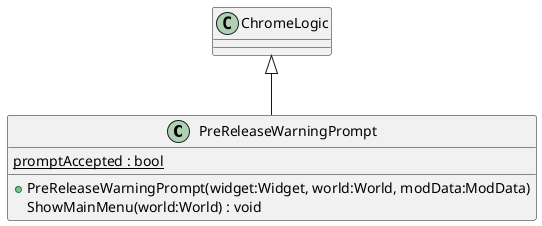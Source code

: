 @startuml
class PreReleaseWarningPrompt {
    {static} promptAccepted : bool
    + PreReleaseWarningPrompt(widget:Widget, world:World, modData:ModData)
    ShowMainMenu(world:World) : void
}
ChromeLogic <|-- PreReleaseWarningPrompt
@enduml

